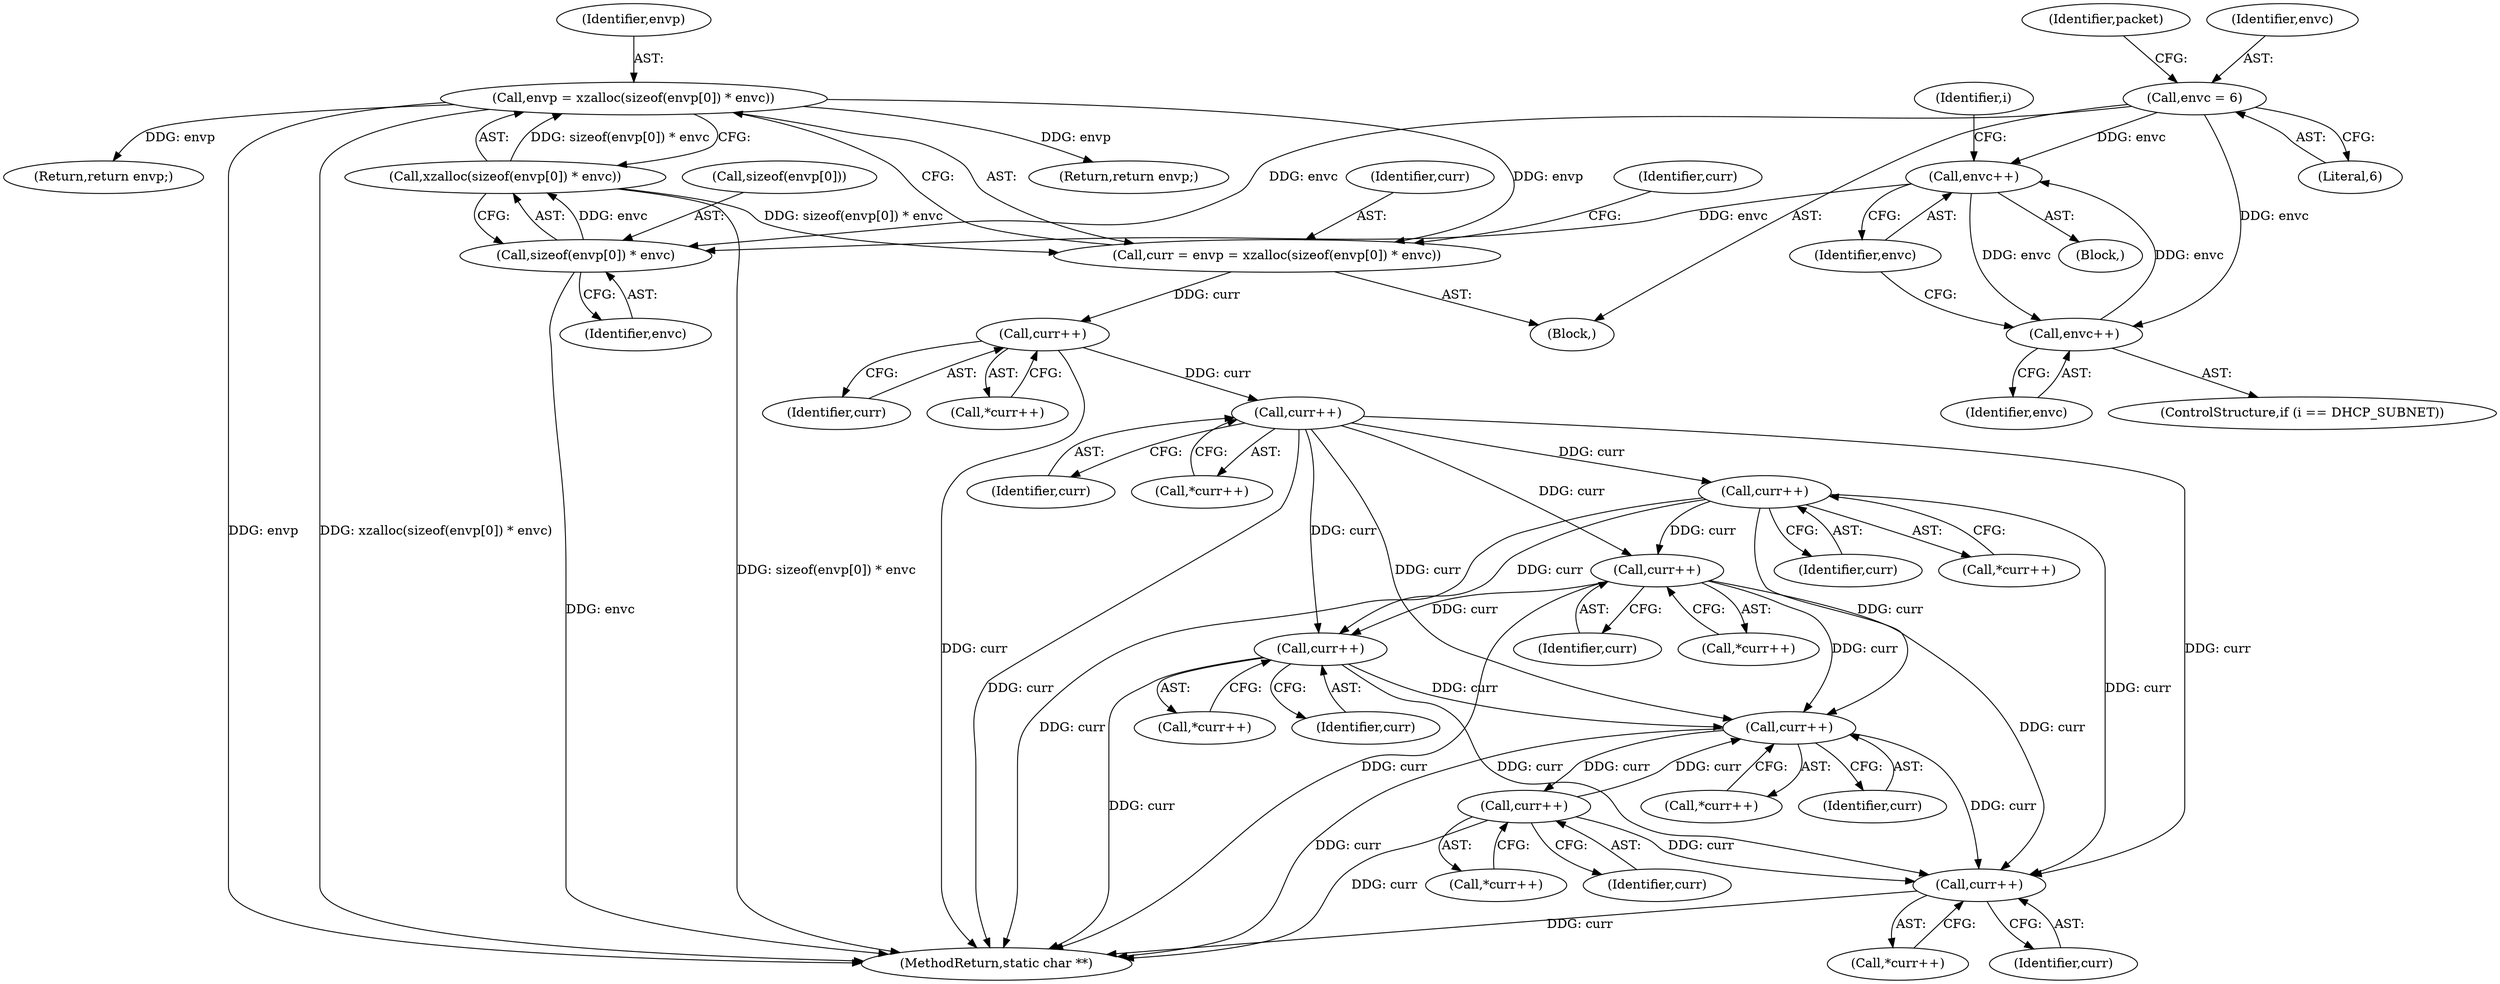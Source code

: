digraph "0_busybox_74d9f1ba37010face4bd1449df4d60dd84450b06_0@pointer" {
"1000201" [label="(Call,curr++)"];
"1000180" [label="(Call,curr = envp = xzalloc(sizeof(envp[0]) * envc))"];
"1000182" [label="(Call,envp = xzalloc(sizeof(envp[0]) * envc))"];
"1000184" [label="(Call,xzalloc(sizeof(envp[0]) * envc))"];
"1000185" [label="(Call,sizeof(envp[0]) * envc)"];
"1000134" [label="(Call,envc = 6)"];
"1000173" [label="(Call,envc++)"];
"1000171" [label="(Call,envc++)"];
"1000226" [label="(Call,curr++)"];
"1000251" [label="(Call,curr++)"];
"1000275" [label="(Call,curr++)"];
"1000299" [label="(Call,curr++)"];
"1000358" [label="(Call,curr++)"];
"1000387" [label="(Call,curr++)"];
"1000473" [label="(Call,curr++)"];
"1000300" [label="(Identifier,curr)"];
"1000386" [label="(Call,*curr++)"];
"1000172" [label="(Identifier,envc)"];
"1000472" [label="(Call,*curr++)"];
"1000185" [label="(Call,sizeof(envp[0]) * envc)"];
"1000193" [label="(Identifier,curr)"];
"1000186" [label="(Call,sizeof(envp[0]))"];
"1000183" [label="(Identifier,envp)"];
"1000206" [label="(Return,return envp;)"];
"1000250" [label="(Call,*curr++)"];
"1000136" [label="(Literal,6)"];
"1000226" [label="(Call,curr++)"];
"1000177" [label="(Identifier,i)"];
"1000275" [label="(Call,curr++)"];
"1000388" [label="(Identifier,curr)"];
"1000181" [label="(Identifier,curr)"];
"1000134" [label="(Call,envc = 6)"];
"1000180" [label="(Call,curr = envp = xzalloc(sizeof(envp[0]) * envc))"];
"1000299" [label="(Call,curr++)"];
"1000190" [label="(Identifier,envc)"];
"1000167" [label="(ControlStructure,if (i == DHCP_SUBNET))"];
"1000184" [label="(Call,xzalloc(sizeof(envp[0]) * envc))"];
"1000357" [label="(Call,*curr++)"];
"1000473" [label="(Call,curr++)"];
"1000359" [label="(Identifier,curr)"];
"1000138" [label="(Identifier,packet)"];
"1000117" [label="(Block,)"];
"1000252" [label="(Identifier,curr)"];
"1000135" [label="(Identifier,envc)"];
"1000477" [label="(Return,return envp;)"];
"1000174" [label="(Identifier,envc)"];
"1000227" [label="(Identifier,curr)"];
"1000157" [label="(Block,)"];
"1000225" [label="(Call,*curr++)"];
"1000276" [label="(Identifier,curr)"];
"1000387" [label="(Call,curr++)"];
"1000474" [label="(Identifier,curr)"];
"1000358" [label="(Call,curr++)"];
"1000274" [label="(Call,*curr++)"];
"1000298" [label="(Call,*curr++)"];
"1000171" [label="(Call,envc++)"];
"1000173" [label="(Call,envc++)"];
"1000251" [label="(Call,curr++)"];
"1000479" [label="(MethodReturn,static char **)"];
"1000202" [label="(Identifier,curr)"];
"1000201" [label="(Call,curr++)"];
"1000200" [label="(Call,*curr++)"];
"1000182" [label="(Call,envp = xzalloc(sizeof(envp[0]) * envc))"];
"1000201" -> "1000200"  [label="AST: "];
"1000201" -> "1000202"  [label="CFG: "];
"1000202" -> "1000201"  [label="AST: "];
"1000200" -> "1000201"  [label="CFG: "];
"1000201" -> "1000479"  [label="DDG: curr"];
"1000180" -> "1000201"  [label="DDG: curr"];
"1000201" -> "1000226"  [label="DDG: curr"];
"1000180" -> "1000117"  [label="AST: "];
"1000180" -> "1000182"  [label="CFG: "];
"1000181" -> "1000180"  [label="AST: "];
"1000182" -> "1000180"  [label="AST: "];
"1000193" -> "1000180"  [label="CFG: "];
"1000182" -> "1000180"  [label="DDG: envp"];
"1000184" -> "1000180"  [label="DDG: sizeof(envp[0]) * envc"];
"1000182" -> "1000184"  [label="CFG: "];
"1000183" -> "1000182"  [label="AST: "];
"1000184" -> "1000182"  [label="AST: "];
"1000182" -> "1000479"  [label="DDG: xzalloc(sizeof(envp[0]) * envc)"];
"1000182" -> "1000479"  [label="DDG: envp"];
"1000184" -> "1000182"  [label="DDG: sizeof(envp[0]) * envc"];
"1000182" -> "1000206"  [label="DDG: envp"];
"1000182" -> "1000477"  [label="DDG: envp"];
"1000184" -> "1000185"  [label="CFG: "];
"1000185" -> "1000184"  [label="AST: "];
"1000184" -> "1000479"  [label="DDG: sizeof(envp[0]) * envc"];
"1000185" -> "1000184"  [label="DDG: envc"];
"1000185" -> "1000190"  [label="CFG: "];
"1000186" -> "1000185"  [label="AST: "];
"1000190" -> "1000185"  [label="AST: "];
"1000185" -> "1000479"  [label="DDG: envc"];
"1000134" -> "1000185"  [label="DDG: envc"];
"1000173" -> "1000185"  [label="DDG: envc"];
"1000134" -> "1000117"  [label="AST: "];
"1000134" -> "1000136"  [label="CFG: "];
"1000135" -> "1000134"  [label="AST: "];
"1000136" -> "1000134"  [label="AST: "];
"1000138" -> "1000134"  [label="CFG: "];
"1000134" -> "1000171"  [label="DDG: envc"];
"1000134" -> "1000173"  [label="DDG: envc"];
"1000173" -> "1000157"  [label="AST: "];
"1000173" -> "1000174"  [label="CFG: "];
"1000174" -> "1000173"  [label="AST: "];
"1000177" -> "1000173"  [label="CFG: "];
"1000173" -> "1000171"  [label="DDG: envc"];
"1000171" -> "1000173"  [label="DDG: envc"];
"1000171" -> "1000167"  [label="AST: "];
"1000171" -> "1000172"  [label="CFG: "];
"1000172" -> "1000171"  [label="AST: "];
"1000174" -> "1000171"  [label="CFG: "];
"1000226" -> "1000225"  [label="AST: "];
"1000226" -> "1000227"  [label="CFG: "];
"1000227" -> "1000226"  [label="AST: "];
"1000225" -> "1000226"  [label="CFG: "];
"1000226" -> "1000479"  [label="DDG: curr"];
"1000226" -> "1000251"  [label="DDG: curr"];
"1000226" -> "1000275"  [label="DDG: curr"];
"1000226" -> "1000299"  [label="DDG: curr"];
"1000226" -> "1000358"  [label="DDG: curr"];
"1000226" -> "1000473"  [label="DDG: curr"];
"1000251" -> "1000250"  [label="AST: "];
"1000251" -> "1000252"  [label="CFG: "];
"1000252" -> "1000251"  [label="AST: "];
"1000250" -> "1000251"  [label="CFG: "];
"1000251" -> "1000479"  [label="DDG: curr"];
"1000251" -> "1000275"  [label="DDG: curr"];
"1000251" -> "1000299"  [label="DDG: curr"];
"1000251" -> "1000358"  [label="DDG: curr"];
"1000251" -> "1000473"  [label="DDG: curr"];
"1000275" -> "1000274"  [label="AST: "];
"1000275" -> "1000276"  [label="CFG: "];
"1000276" -> "1000275"  [label="AST: "];
"1000274" -> "1000275"  [label="CFG: "];
"1000275" -> "1000479"  [label="DDG: curr"];
"1000275" -> "1000299"  [label="DDG: curr"];
"1000275" -> "1000358"  [label="DDG: curr"];
"1000275" -> "1000473"  [label="DDG: curr"];
"1000299" -> "1000298"  [label="AST: "];
"1000299" -> "1000300"  [label="CFG: "];
"1000300" -> "1000299"  [label="AST: "];
"1000298" -> "1000299"  [label="CFG: "];
"1000299" -> "1000479"  [label="DDG: curr"];
"1000299" -> "1000358"  [label="DDG: curr"];
"1000299" -> "1000473"  [label="DDG: curr"];
"1000358" -> "1000357"  [label="AST: "];
"1000358" -> "1000359"  [label="CFG: "];
"1000359" -> "1000358"  [label="AST: "];
"1000357" -> "1000358"  [label="CFG: "];
"1000358" -> "1000479"  [label="DDG: curr"];
"1000387" -> "1000358"  [label="DDG: curr"];
"1000358" -> "1000387"  [label="DDG: curr"];
"1000358" -> "1000473"  [label="DDG: curr"];
"1000387" -> "1000386"  [label="AST: "];
"1000387" -> "1000388"  [label="CFG: "];
"1000388" -> "1000387"  [label="AST: "];
"1000386" -> "1000387"  [label="CFG: "];
"1000387" -> "1000479"  [label="DDG: curr"];
"1000387" -> "1000473"  [label="DDG: curr"];
"1000473" -> "1000472"  [label="AST: "];
"1000473" -> "1000474"  [label="CFG: "];
"1000474" -> "1000473"  [label="AST: "];
"1000472" -> "1000473"  [label="CFG: "];
"1000473" -> "1000479"  [label="DDG: curr"];
}
